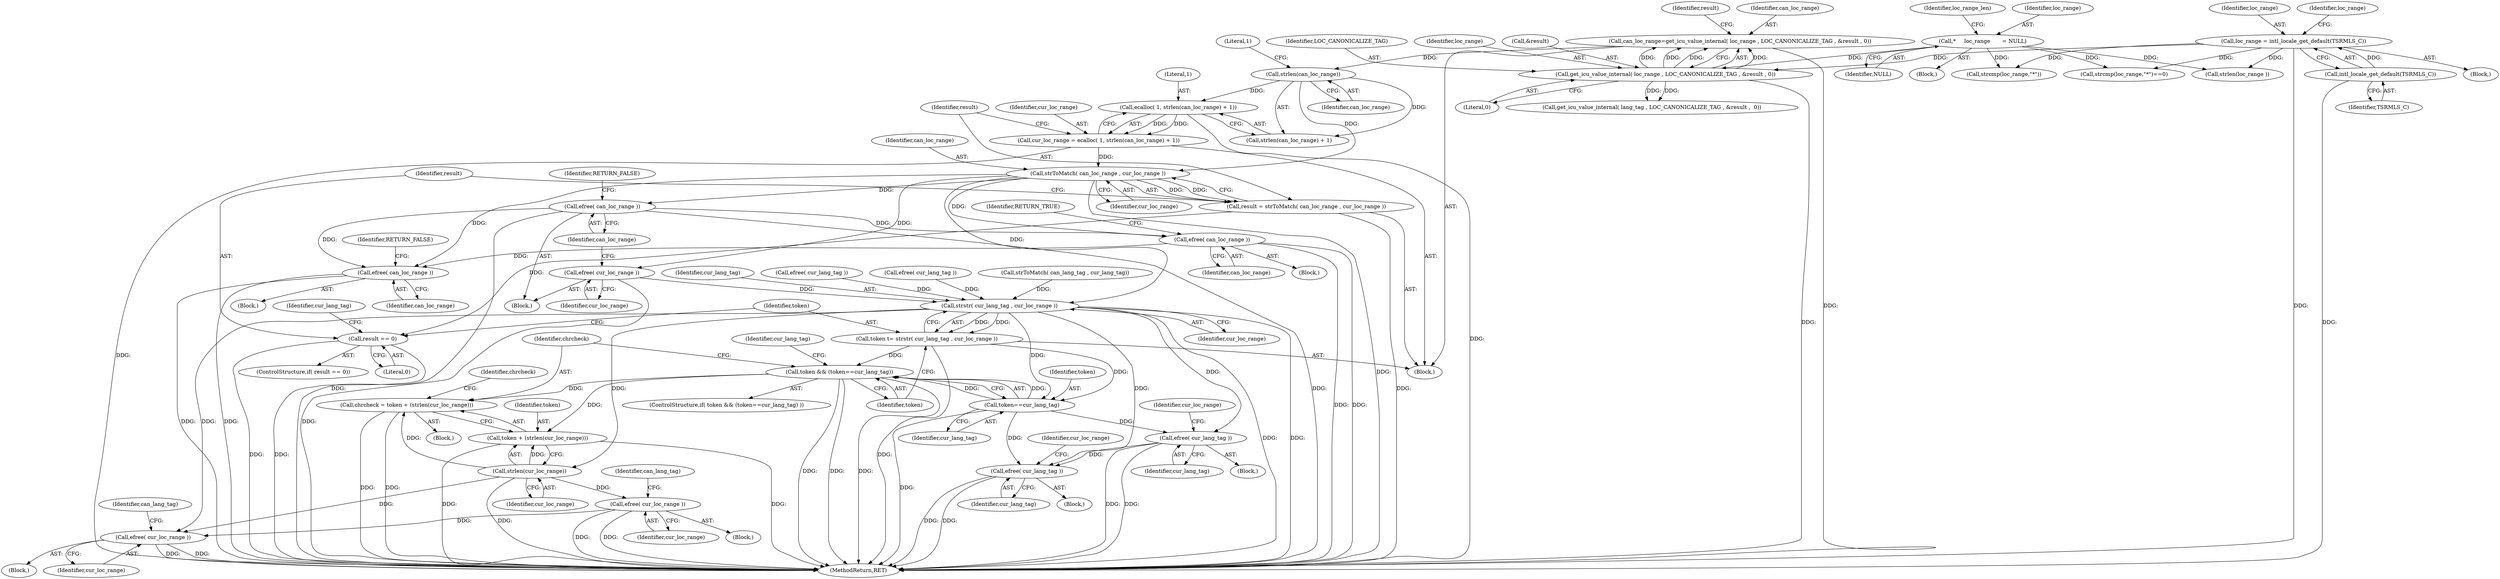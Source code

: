 digraph "0_php-src_97eff7eb57fc2320c267a949cffd622c38712484?w=1_10@pointer" {
"1000250" [label="(Call,strToMatch( can_loc_range , cur_loc_range ))"];
"1000245" [label="(Call,strlen(can_loc_range))"];
"1000189" [label="(Call,can_loc_range=get_icu_value_internal( loc_range , LOC_CANONICALIZE_TAG , &result , 0))"];
"1000191" [label="(Call,get_icu_value_internal( loc_range , LOC_CANONICALIZE_TAG , &result , 0))"];
"1000124" [label="(Call,*     loc_range       = NULL)"];
"1000174" [label="(Call,loc_range = intl_locale_get_default(TSRMLS_C))"];
"1000176" [label="(Call,intl_locale_get_default(TSRMLS_C))"];
"1000240" [label="(Call,cur_loc_range = ecalloc( 1, strlen(can_loc_range) + 1))"];
"1000242" [label="(Call,ecalloc( 1, strlen(can_loc_range) + 1))"];
"1000248" [label="(Call,result = strToMatch( can_loc_range , cur_loc_range ))"];
"1000254" [label="(Call,result == 0)"];
"1000262" [label="(Call,efree( cur_loc_range ))"];
"1000269" [label="(Call,strstr( cur_lang_tag , cur_loc_range ))"];
"1000267" [label="(Call,token \t= strstr( cur_lang_tag , cur_loc_range ))"];
"1000273" [label="(Call,token && (token==cur_lang_tag))"];
"1000279" [label="(Call,chrcheck = token + (strlen(cur_loc_range)))"];
"1000281" [label="(Call,token + (strlen(cur_loc_range)))"];
"1000275" [label="(Call,token==cur_lang_tag)"];
"1000297" [label="(Call,efree( cur_lang_tag ))"];
"1000318" [label="(Call,efree( cur_lang_tag ))"];
"1000283" [label="(Call,strlen(cur_loc_range))"];
"1000302" [label="(Call,efree( cur_loc_range ))"];
"1000323" [label="(Call,efree( cur_loc_range ))"];
"1000264" [label="(Call,efree( can_loc_range ))"];
"1000312" [label="(Call,efree( can_loc_range ))"];
"1000333" [label="(Call,efree( can_loc_range ))"];
"1000129" [label="(Identifier,loc_range_len)"];
"1000276" [label="(Identifier,token)"];
"1000249" [label="(Identifier,result)"];
"1000199" [label="(Identifier,result)"];
"1000248" [label="(Call,result = strToMatch( can_loc_range , cur_loc_range ))"];
"1000190" [label="(Identifier,can_loc_range)"];
"1000173" [label="(Block,)"];
"1000205" [label="(Call,get_icu_value_internal( lang_tag , LOC_CANONICALIZE_TAG , &result ,  0))"];
"1000269" [label="(Call,strstr( cur_lang_tag , cur_loc_range ))"];
"1000241" [label="(Identifier,cur_loc_range)"];
"1000280" [label="(Identifier,chrcheck)"];
"1000267" [label="(Call,token \t= strstr( cur_lang_tag , cur_loc_range ))"];
"1000321" [label="(Identifier,cur_loc_range)"];
"1000175" [label="(Identifier,loc_range)"];
"1000243" [label="(Literal,1)"];
"1000272" [label="(ControlStructure,if( token && (token==cur_lang_tag) ))"];
"1000242" [label="(Call,ecalloc( 1, strlen(can_loc_range) + 1))"];
"1000301" [label="(Block,)"];
"1000431" [label="(MethodReturn,RET)"];
"1000259" [label="(Identifier,cur_lang_tag)"];
"1000266" [label="(Identifier,RETURN_FALSE)"];
"1000273" [label="(Call,token && (token==cur_lang_tag))"];
"1000305" [label="(Identifier,can_lang_tag)"];
"1000274" [label="(Identifier,token)"];
"1000324" [label="(Identifier,cur_loc_range)"];
"1000326" [label="(Identifier,can_lang_tag)"];
"1000334" [label="(Identifier,can_loc_range)"];
"1000281" [label="(Call,token + (strlen(cur_loc_range)))"];
"1000316" [label="(Identifier,cur_lang_tag)"];
"1000126" [label="(Identifier,NULL)"];
"1000189" [label="(Call,can_loc_range=get_icu_value_internal( loc_range , LOC_CANONICALIZE_TAG , &result , 0))"];
"1000279" [label="(Call,chrcheck = token + (strlen(cur_loc_range)))"];
"1000255" [label="(Identifier,result)"];
"1000296" [label="(Block,)"];
"1000196" [label="(Literal,0)"];
"1000179" [label="(Call,strcmp(loc_range,\"*\")==0)"];
"1000312" [label="(Call,efree( can_loc_range ))"];
"1000250" [label="(Call,strToMatch( can_loc_range , cur_loc_range ))"];
"1000318" [label="(Call,efree( cur_lang_tag ))"];
"1000253" [label="(ControlStructure,if( result == 0))"];
"1000298" [label="(Identifier,cur_lang_tag)"];
"1000264" [label="(Call,efree( can_loc_range ))"];
"1000282" [label="(Identifier,token)"];
"1000227" [label="(Call,strToMatch( can_lang_tag , cur_lang_tag))"];
"1000245" [label="(Call,strlen(can_loc_range))"];
"1000265" [label="(Identifier,can_loc_range)"];
"1000302" [label="(Call,efree( cur_loc_range ))"];
"1000277" [label="(Identifier,cur_lang_tag)"];
"1000263" [label="(Identifier,cur_loc_range)"];
"1000271" [label="(Identifier,cur_loc_range)"];
"1000333" [label="(Call,efree( can_loc_range ))"];
"1000262" [label="(Call,efree( cur_loc_range ))"];
"1000188" [label="(Block,)"];
"1000270" [label="(Identifier,cur_lang_tag)"];
"1000319" [label="(Identifier,cur_lang_tag)"];
"1000235" [label="(Call,efree( cur_lang_tag ))"];
"1000176" [label="(Call,intl_locale_get_default(TSRMLS_C))"];
"1000180" [label="(Call,strcmp(loc_range,\"*\"))"];
"1000257" [label="(Block,)"];
"1000125" [label="(Identifier,loc_range)"];
"1000177" [label="(Identifier,TSRMLS_C)"];
"1000191" [label="(Call,get_icu_value_internal( loc_range , LOC_CANONICALIZE_TAG , &result , 0))"];
"1000364" [label="(Call,strlen(loc_range ))"];
"1000335" [label="(Identifier,RETURN_FALSE)"];
"1000275" [label="(Call,token==cur_lang_tag)"];
"1000283" [label="(Call,strlen(cur_loc_range))"];
"1000289" [label="(Identifier,chrcheck)"];
"1000181" [label="(Identifier,loc_range)"];
"1000251" [label="(Identifier,can_loc_range)"];
"1000240" [label="(Call,cur_loc_range = ecalloc( 1, strlen(can_loc_range) + 1))"];
"1000268" [label="(Identifier,token)"];
"1000256" [label="(Literal,0)"];
"1000254" [label="(Call,result == 0)"];
"1000303" [label="(Identifier,cur_loc_range)"];
"1000258" [label="(Call,efree( cur_lang_tag ))"];
"1000278" [label="(Block,)"];
"1000322" [label="(Block,)"];
"1000194" [label="(Call,&result)"];
"1000284" [label="(Identifier,cur_loc_range)"];
"1000252" [label="(Identifier,cur_loc_range)"];
"1000124" [label="(Call,*     loc_range       = NULL)"];
"1000193" [label="(Identifier,LOC_CANONICALIZE_TAG)"];
"1000174" [label="(Call,loc_range = intl_locale_get_default(TSRMLS_C))"];
"1000246" [label="(Identifier,can_loc_range)"];
"1000114" [label="(Block,)"];
"1000244" [label="(Call,strlen(can_loc_range) + 1)"];
"1000247" [label="(Literal,1)"];
"1000323" [label="(Call,efree( cur_loc_range ))"];
"1000317" [label="(Block,)"];
"1000192" [label="(Identifier,loc_range)"];
"1000314" [label="(Identifier,RETURN_TRUE)"];
"1000300" [label="(Identifier,cur_loc_range)"];
"1000313" [label="(Identifier,can_loc_range)"];
"1000332" [label="(Block,)"];
"1000311" [label="(Block,)"];
"1000297" [label="(Call,efree( cur_lang_tag ))"];
"1000250" -> "1000248"  [label="AST: "];
"1000250" -> "1000252"  [label="CFG: "];
"1000251" -> "1000250"  [label="AST: "];
"1000252" -> "1000250"  [label="AST: "];
"1000248" -> "1000250"  [label="CFG: "];
"1000250" -> "1000431"  [label="DDG: "];
"1000250" -> "1000248"  [label="DDG: "];
"1000250" -> "1000248"  [label="DDG: "];
"1000245" -> "1000250"  [label="DDG: "];
"1000240" -> "1000250"  [label="DDG: "];
"1000250" -> "1000262"  [label="DDG: "];
"1000250" -> "1000264"  [label="DDG: "];
"1000250" -> "1000269"  [label="DDG: "];
"1000250" -> "1000312"  [label="DDG: "];
"1000250" -> "1000333"  [label="DDG: "];
"1000245" -> "1000244"  [label="AST: "];
"1000245" -> "1000246"  [label="CFG: "];
"1000246" -> "1000245"  [label="AST: "];
"1000247" -> "1000245"  [label="CFG: "];
"1000245" -> "1000242"  [label="DDG: "];
"1000245" -> "1000244"  [label="DDG: "];
"1000189" -> "1000245"  [label="DDG: "];
"1000189" -> "1000188"  [label="AST: "];
"1000189" -> "1000191"  [label="CFG: "];
"1000190" -> "1000189"  [label="AST: "];
"1000191" -> "1000189"  [label="AST: "];
"1000199" -> "1000189"  [label="CFG: "];
"1000189" -> "1000431"  [label="DDG: "];
"1000191" -> "1000189"  [label="DDG: "];
"1000191" -> "1000189"  [label="DDG: "];
"1000191" -> "1000189"  [label="DDG: "];
"1000191" -> "1000189"  [label="DDG: "];
"1000191" -> "1000196"  [label="CFG: "];
"1000192" -> "1000191"  [label="AST: "];
"1000193" -> "1000191"  [label="AST: "];
"1000194" -> "1000191"  [label="AST: "];
"1000196" -> "1000191"  [label="AST: "];
"1000191" -> "1000431"  [label="DDG: "];
"1000124" -> "1000191"  [label="DDG: "];
"1000174" -> "1000191"  [label="DDG: "];
"1000191" -> "1000205"  [label="DDG: "];
"1000191" -> "1000205"  [label="DDG: "];
"1000124" -> "1000114"  [label="AST: "];
"1000124" -> "1000126"  [label="CFG: "];
"1000125" -> "1000124"  [label="AST: "];
"1000126" -> "1000124"  [label="AST: "];
"1000129" -> "1000124"  [label="CFG: "];
"1000124" -> "1000179"  [label="DDG: "];
"1000124" -> "1000180"  [label="DDG: "];
"1000124" -> "1000364"  [label="DDG: "];
"1000174" -> "1000173"  [label="AST: "];
"1000174" -> "1000176"  [label="CFG: "];
"1000175" -> "1000174"  [label="AST: "];
"1000176" -> "1000174"  [label="AST: "];
"1000181" -> "1000174"  [label="CFG: "];
"1000174" -> "1000431"  [label="DDG: "];
"1000176" -> "1000174"  [label="DDG: "];
"1000174" -> "1000179"  [label="DDG: "];
"1000174" -> "1000180"  [label="DDG: "];
"1000174" -> "1000364"  [label="DDG: "];
"1000176" -> "1000177"  [label="CFG: "];
"1000177" -> "1000176"  [label="AST: "];
"1000176" -> "1000431"  [label="DDG: "];
"1000240" -> "1000188"  [label="AST: "];
"1000240" -> "1000242"  [label="CFG: "];
"1000241" -> "1000240"  [label="AST: "];
"1000242" -> "1000240"  [label="AST: "];
"1000249" -> "1000240"  [label="CFG: "];
"1000240" -> "1000431"  [label="DDG: "];
"1000242" -> "1000240"  [label="DDG: "];
"1000242" -> "1000240"  [label="DDG: "];
"1000242" -> "1000244"  [label="CFG: "];
"1000243" -> "1000242"  [label="AST: "];
"1000244" -> "1000242"  [label="AST: "];
"1000242" -> "1000431"  [label="DDG: "];
"1000248" -> "1000188"  [label="AST: "];
"1000249" -> "1000248"  [label="AST: "];
"1000255" -> "1000248"  [label="CFG: "];
"1000248" -> "1000431"  [label="DDG: "];
"1000248" -> "1000254"  [label="DDG: "];
"1000254" -> "1000253"  [label="AST: "];
"1000254" -> "1000256"  [label="CFG: "];
"1000255" -> "1000254"  [label="AST: "];
"1000256" -> "1000254"  [label="AST: "];
"1000259" -> "1000254"  [label="CFG: "];
"1000268" -> "1000254"  [label="CFG: "];
"1000254" -> "1000431"  [label="DDG: "];
"1000254" -> "1000431"  [label="DDG: "];
"1000262" -> "1000257"  [label="AST: "];
"1000262" -> "1000263"  [label="CFG: "];
"1000263" -> "1000262"  [label="AST: "];
"1000265" -> "1000262"  [label="CFG: "];
"1000262" -> "1000431"  [label="DDG: "];
"1000262" -> "1000269"  [label="DDG: "];
"1000269" -> "1000267"  [label="AST: "];
"1000269" -> "1000271"  [label="CFG: "];
"1000270" -> "1000269"  [label="AST: "];
"1000271" -> "1000269"  [label="AST: "];
"1000267" -> "1000269"  [label="CFG: "];
"1000269" -> "1000431"  [label="DDG: "];
"1000269" -> "1000431"  [label="DDG: "];
"1000269" -> "1000267"  [label="DDG: "];
"1000269" -> "1000267"  [label="DDG: "];
"1000258" -> "1000269"  [label="DDG: "];
"1000235" -> "1000269"  [label="DDG: "];
"1000227" -> "1000269"  [label="DDG: "];
"1000269" -> "1000275"  [label="DDG: "];
"1000269" -> "1000283"  [label="DDG: "];
"1000269" -> "1000297"  [label="DDG: "];
"1000269" -> "1000318"  [label="DDG: "];
"1000269" -> "1000323"  [label="DDG: "];
"1000267" -> "1000188"  [label="AST: "];
"1000268" -> "1000267"  [label="AST: "];
"1000274" -> "1000267"  [label="CFG: "];
"1000267" -> "1000431"  [label="DDG: "];
"1000267" -> "1000273"  [label="DDG: "];
"1000267" -> "1000275"  [label="DDG: "];
"1000273" -> "1000272"  [label="AST: "];
"1000273" -> "1000274"  [label="CFG: "];
"1000273" -> "1000275"  [label="CFG: "];
"1000274" -> "1000273"  [label="AST: "];
"1000275" -> "1000273"  [label="AST: "];
"1000280" -> "1000273"  [label="CFG: "];
"1000316" -> "1000273"  [label="CFG: "];
"1000273" -> "1000431"  [label="DDG: "];
"1000273" -> "1000431"  [label="DDG: "];
"1000273" -> "1000431"  [label="DDG: "];
"1000275" -> "1000273"  [label="DDG: "];
"1000275" -> "1000273"  [label="DDG: "];
"1000273" -> "1000279"  [label="DDG: "];
"1000273" -> "1000281"  [label="DDG: "];
"1000279" -> "1000278"  [label="AST: "];
"1000279" -> "1000281"  [label="CFG: "];
"1000280" -> "1000279"  [label="AST: "];
"1000281" -> "1000279"  [label="AST: "];
"1000289" -> "1000279"  [label="CFG: "];
"1000279" -> "1000431"  [label="DDG: "];
"1000279" -> "1000431"  [label="DDG: "];
"1000283" -> "1000279"  [label="DDG: "];
"1000281" -> "1000283"  [label="CFG: "];
"1000282" -> "1000281"  [label="AST: "];
"1000283" -> "1000281"  [label="AST: "];
"1000281" -> "1000431"  [label="DDG: "];
"1000281" -> "1000431"  [label="DDG: "];
"1000283" -> "1000281"  [label="DDG: "];
"1000275" -> "1000277"  [label="CFG: "];
"1000276" -> "1000275"  [label="AST: "];
"1000277" -> "1000275"  [label="AST: "];
"1000275" -> "1000431"  [label="DDG: "];
"1000275" -> "1000297"  [label="DDG: "];
"1000275" -> "1000318"  [label="DDG: "];
"1000297" -> "1000296"  [label="AST: "];
"1000297" -> "1000298"  [label="CFG: "];
"1000298" -> "1000297"  [label="AST: "];
"1000300" -> "1000297"  [label="CFG: "];
"1000297" -> "1000431"  [label="DDG: "];
"1000297" -> "1000431"  [label="DDG: "];
"1000297" -> "1000318"  [label="DDG: "];
"1000318" -> "1000317"  [label="AST: "];
"1000318" -> "1000319"  [label="CFG: "];
"1000319" -> "1000318"  [label="AST: "];
"1000321" -> "1000318"  [label="CFG: "];
"1000318" -> "1000431"  [label="DDG: "];
"1000318" -> "1000431"  [label="DDG: "];
"1000283" -> "1000284"  [label="CFG: "];
"1000284" -> "1000283"  [label="AST: "];
"1000283" -> "1000431"  [label="DDG: "];
"1000283" -> "1000302"  [label="DDG: "];
"1000283" -> "1000323"  [label="DDG: "];
"1000302" -> "1000301"  [label="AST: "];
"1000302" -> "1000303"  [label="CFG: "];
"1000303" -> "1000302"  [label="AST: "];
"1000305" -> "1000302"  [label="CFG: "];
"1000302" -> "1000431"  [label="DDG: "];
"1000302" -> "1000431"  [label="DDG: "];
"1000302" -> "1000323"  [label="DDG: "];
"1000323" -> "1000322"  [label="AST: "];
"1000323" -> "1000324"  [label="CFG: "];
"1000324" -> "1000323"  [label="AST: "];
"1000326" -> "1000323"  [label="CFG: "];
"1000323" -> "1000431"  [label="DDG: "];
"1000323" -> "1000431"  [label="DDG: "];
"1000264" -> "1000257"  [label="AST: "];
"1000264" -> "1000265"  [label="CFG: "];
"1000265" -> "1000264"  [label="AST: "];
"1000266" -> "1000264"  [label="CFG: "];
"1000264" -> "1000431"  [label="DDG: "];
"1000264" -> "1000431"  [label="DDG: "];
"1000264" -> "1000312"  [label="DDG: "];
"1000264" -> "1000333"  [label="DDG: "];
"1000312" -> "1000311"  [label="AST: "];
"1000312" -> "1000313"  [label="CFG: "];
"1000313" -> "1000312"  [label="AST: "];
"1000314" -> "1000312"  [label="CFG: "];
"1000312" -> "1000431"  [label="DDG: "];
"1000312" -> "1000431"  [label="DDG: "];
"1000312" -> "1000333"  [label="DDG: "];
"1000333" -> "1000332"  [label="AST: "];
"1000333" -> "1000334"  [label="CFG: "];
"1000334" -> "1000333"  [label="AST: "];
"1000335" -> "1000333"  [label="CFG: "];
"1000333" -> "1000431"  [label="DDG: "];
"1000333" -> "1000431"  [label="DDG: "];
}
